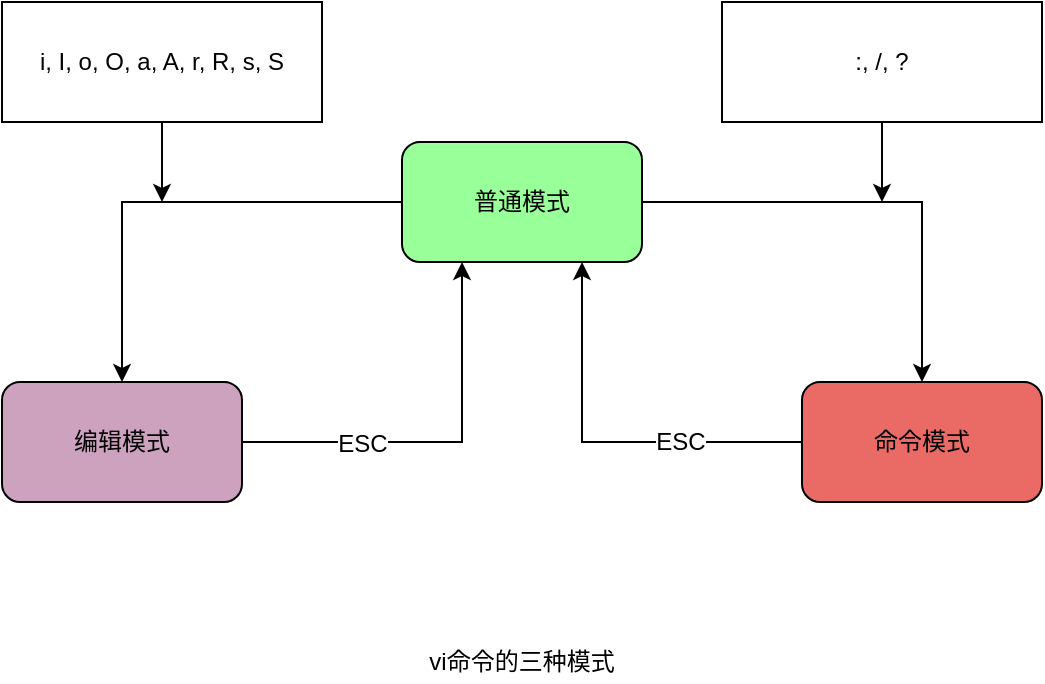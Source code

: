 <mxfile version="12.2.4" pages="1"><diagram id="59vcWtuR5WGZRwVju-Mb" name="Page-1"><mxGraphModel dx="892" dy="655" grid="1" gridSize="10" guides="1" tooltips="1" connect="1" arrows="1" fold="1" page="1" pageScale="1" pageWidth="827" pageHeight="1169" math="0" shadow="0"><root><mxCell id="0"/><mxCell id="1" parent="0"/><mxCell id="7" style="edgeStyle=orthogonalEdgeStyle;rounded=0;orthogonalLoop=1;jettySize=auto;html=1;exitX=0;exitY=0.5;exitDx=0;exitDy=0;entryX=0.5;entryY=0;entryDx=0;entryDy=0;" parent="1" source="2" target="3" edge="1"><mxGeometry relative="1" as="geometry"/></mxCell><mxCell id="8" style="edgeStyle=orthogonalEdgeStyle;rounded=0;orthogonalLoop=1;jettySize=auto;html=1;exitX=1;exitY=0.5;exitDx=0;exitDy=0;entryX=0.5;entryY=0;entryDx=0;entryDy=0;" parent="1" source="2" target="4" edge="1"><mxGeometry relative="1" as="geometry"/></mxCell><mxCell id="2" value="普通模式" style="rounded=1;whiteSpace=wrap;html=1;fillColor=#99FF99;" parent="1" vertex="1"><mxGeometry x="320" y="110" width="120" height="60" as="geometry"/></mxCell><mxCell id="5" style="edgeStyle=orthogonalEdgeStyle;rounded=0;orthogonalLoop=1;jettySize=auto;html=1;exitX=1;exitY=0.5;exitDx=0;exitDy=0;entryX=0.25;entryY=1;entryDx=0;entryDy=0;" parent="1" source="3" target="2" edge="1"><mxGeometry relative="1" as="geometry"/></mxCell><mxCell id="9" value="ESC" style="text;html=1;resizable=0;points=[];align=center;verticalAlign=middle;labelBackgroundColor=#ffffff;" parent="5" vertex="1" connectable="0"><mxGeometry x="-0.4" y="-1" relative="1" as="geometry"><mxPoint as="offset"/></mxGeometry></mxCell><mxCell id="3" value="编辑模式" style="rounded=1;whiteSpace=wrap;html=1;fillColor=#CDA2BE;" parent="1" vertex="1"><mxGeometry x="120" y="230" width="120" height="60" as="geometry"/></mxCell><mxCell id="6" style="edgeStyle=orthogonalEdgeStyle;rounded=0;orthogonalLoop=1;jettySize=auto;html=1;exitX=0;exitY=0.5;exitDx=0;exitDy=0;entryX=0.75;entryY=1;entryDx=0;entryDy=0;" parent="1" source="4" target="2" edge="1"><mxGeometry relative="1" as="geometry"/></mxCell><mxCell id="10" value="ESC" style="text;html=1;resizable=0;points=[];align=center;verticalAlign=middle;labelBackgroundColor=#ffffff;" parent="6" vertex="1" connectable="0"><mxGeometry x="-0.39" relative="1" as="geometry"><mxPoint as="offset"/></mxGeometry></mxCell><mxCell id="4" value="命令模式" style="rounded=1;whiteSpace=wrap;html=1;fillColor=#EA6B66;" parent="1" vertex="1"><mxGeometry x="520" y="230" width="120" height="60" as="geometry"/></mxCell><mxCell id="13" style="edgeStyle=orthogonalEdgeStyle;rounded=0;orthogonalLoop=1;jettySize=auto;html=1;exitX=0.5;exitY=1;exitDx=0;exitDy=0;" parent="1" source="11" edge="1"><mxGeometry relative="1" as="geometry"><mxPoint x="200" y="140" as="targetPoint"/></mxGeometry></mxCell><mxCell id="11" value="i, I, o, O, a, A, r, R, s, S" style="rounded=0;whiteSpace=wrap;html=1;fillColor=#FFFFFF;" parent="1" vertex="1"><mxGeometry x="120" y="40" width="160" height="60" as="geometry"/></mxCell><mxCell id="14" style="edgeStyle=orthogonalEdgeStyle;rounded=0;orthogonalLoop=1;jettySize=auto;html=1;exitX=0.5;exitY=1;exitDx=0;exitDy=0;" parent="1" source="12" edge="1"><mxGeometry relative="1" as="geometry"><mxPoint x="560" y="140" as="targetPoint"/></mxGeometry></mxCell><mxCell id="12" value=":, /, ?" style="rounded=0;whiteSpace=wrap;html=1;fillColor=#FFFFFF;" parent="1" vertex="1"><mxGeometry x="480" y="40" width="160" height="60" as="geometry"/></mxCell><mxCell id="15" value="vi命令的三种模式" style="text;html=1;strokeColor=none;fillColor=none;align=center;verticalAlign=middle;whiteSpace=wrap;rounded=0;" parent="1" vertex="1"><mxGeometry x="320" y="360" width="120" height="20" as="geometry"/></mxCell></root></mxGraphModel></diagram></mxfile>
